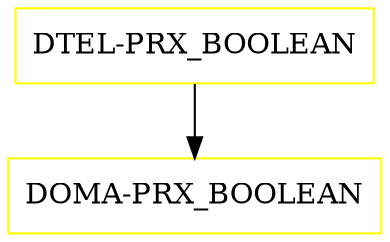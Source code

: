 digraph G {
  "DTEL-PRX_BOOLEAN" [shape=box,color=yellow];
  "DOMA-PRX_BOOLEAN" [shape=box,color=yellow,URL="./DOMA_PRX_BOOLEAN.html"];
  "DTEL-PRX_BOOLEAN" -> "DOMA-PRX_BOOLEAN";
}
